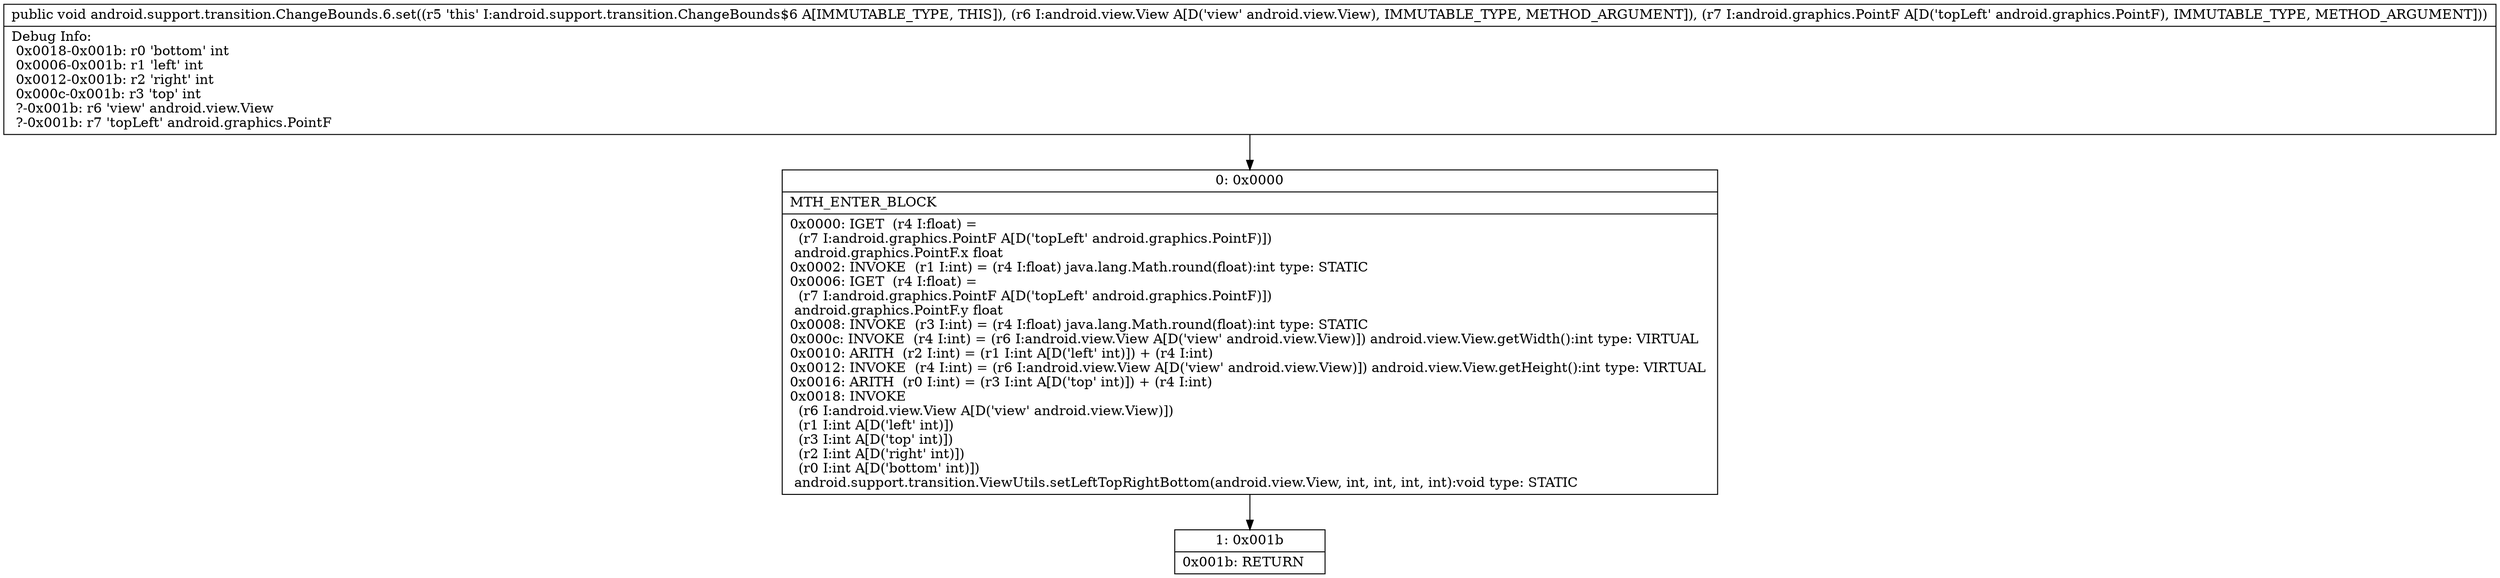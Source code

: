 digraph "CFG forandroid.support.transition.ChangeBounds.6.set(Landroid\/view\/View;Landroid\/graphics\/PointF;)V" {
Node_0 [shape=record,label="{0\:\ 0x0000|MTH_ENTER_BLOCK\l|0x0000: IGET  (r4 I:float) = \l  (r7 I:android.graphics.PointF A[D('topLeft' android.graphics.PointF)])\l android.graphics.PointF.x float \l0x0002: INVOKE  (r1 I:int) = (r4 I:float) java.lang.Math.round(float):int type: STATIC \l0x0006: IGET  (r4 I:float) = \l  (r7 I:android.graphics.PointF A[D('topLeft' android.graphics.PointF)])\l android.graphics.PointF.y float \l0x0008: INVOKE  (r3 I:int) = (r4 I:float) java.lang.Math.round(float):int type: STATIC \l0x000c: INVOKE  (r4 I:int) = (r6 I:android.view.View A[D('view' android.view.View)]) android.view.View.getWidth():int type: VIRTUAL \l0x0010: ARITH  (r2 I:int) = (r1 I:int A[D('left' int)]) + (r4 I:int) \l0x0012: INVOKE  (r4 I:int) = (r6 I:android.view.View A[D('view' android.view.View)]) android.view.View.getHeight():int type: VIRTUAL \l0x0016: ARITH  (r0 I:int) = (r3 I:int A[D('top' int)]) + (r4 I:int) \l0x0018: INVOKE  \l  (r6 I:android.view.View A[D('view' android.view.View)])\l  (r1 I:int A[D('left' int)])\l  (r3 I:int A[D('top' int)])\l  (r2 I:int A[D('right' int)])\l  (r0 I:int A[D('bottom' int)])\l android.support.transition.ViewUtils.setLeftTopRightBottom(android.view.View, int, int, int, int):void type: STATIC \l}"];
Node_1 [shape=record,label="{1\:\ 0x001b|0x001b: RETURN   \l}"];
MethodNode[shape=record,label="{public void android.support.transition.ChangeBounds.6.set((r5 'this' I:android.support.transition.ChangeBounds$6 A[IMMUTABLE_TYPE, THIS]), (r6 I:android.view.View A[D('view' android.view.View), IMMUTABLE_TYPE, METHOD_ARGUMENT]), (r7 I:android.graphics.PointF A[D('topLeft' android.graphics.PointF), IMMUTABLE_TYPE, METHOD_ARGUMENT]))  | Debug Info:\l  0x0018\-0x001b: r0 'bottom' int\l  0x0006\-0x001b: r1 'left' int\l  0x0012\-0x001b: r2 'right' int\l  0x000c\-0x001b: r3 'top' int\l  ?\-0x001b: r6 'view' android.view.View\l  ?\-0x001b: r7 'topLeft' android.graphics.PointF\l}"];
MethodNode -> Node_0;
Node_0 -> Node_1;
}

